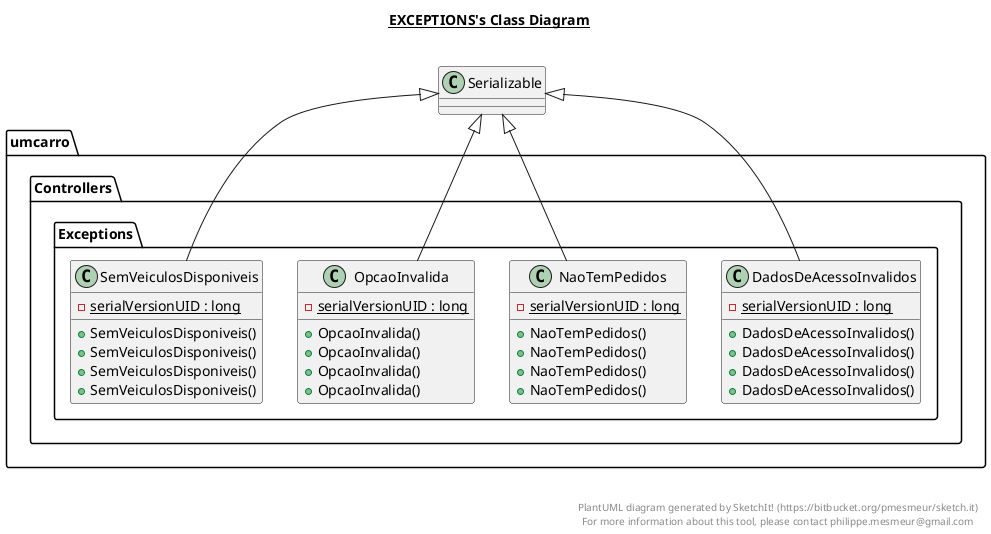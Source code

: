 @startuml

title __EXCEPTIONS's Class Diagram__\n

  package umcarro.Controllers {
    package umcarro.Controllers.Exceptions {
      class DadosDeAcessoInvalidos {
          {static} - serialVersionUID : long
          + DadosDeAcessoInvalidos()
          + DadosDeAcessoInvalidos()
          + DadosDeAcessoInvalidos()
          + DadosDeAcessoInvalidos()
      }
    }
  }
  

  package umcarro.Controllers {
    package umcarro.Controllers.Exceptions {
      class NaoTemPedidos {
          {static} - serialVersionUID : long
          + NaoTemPedidos()
          + NaoTemPedidos()
          + NaoTemPedidos()
          + NaoTemPedidos()
      }
    }
  }
  

  package umcarro.Controllers {
    package umcarro.Controllers.Exceptions {
      class OpcaoInvalida {
          {static} - serialVersionUID : long
          + OpcaoInvalida()
          + OpcaoInvalida()
          + OpcaoInvalida()
          + OpcaoInvalida()
      }
    }
  }
  

  package umcarro.Controllers {
    package umcarro.Controllers.Exceptions {
      class SemVeiculosDisponiveis {
          {static} - serialVersionUID : long
          + SemVeiculosDisponiveis()
          + SemVeiculosDisponiveis()
          + SemVeiculosDisponiveis()
          + SemVeiculosDisponiveis()
      }
    }
  }
  

  DadosDeAcessoInvalidos -up-|> Serializable
  NaoTemPedidos -up-|> Serializable
  OpcaoInvalida -up-|> Serializable
  SemVeiculosDisponiveis -up-|> Serializable


right footer


PlantUML diagram generated by SketchIt! (https://bitbucket.org/pmesmeur/sketch.it)
For more information about this tool, please contact philippe.mesmeur@gmail.com
endfooter

@enduml

